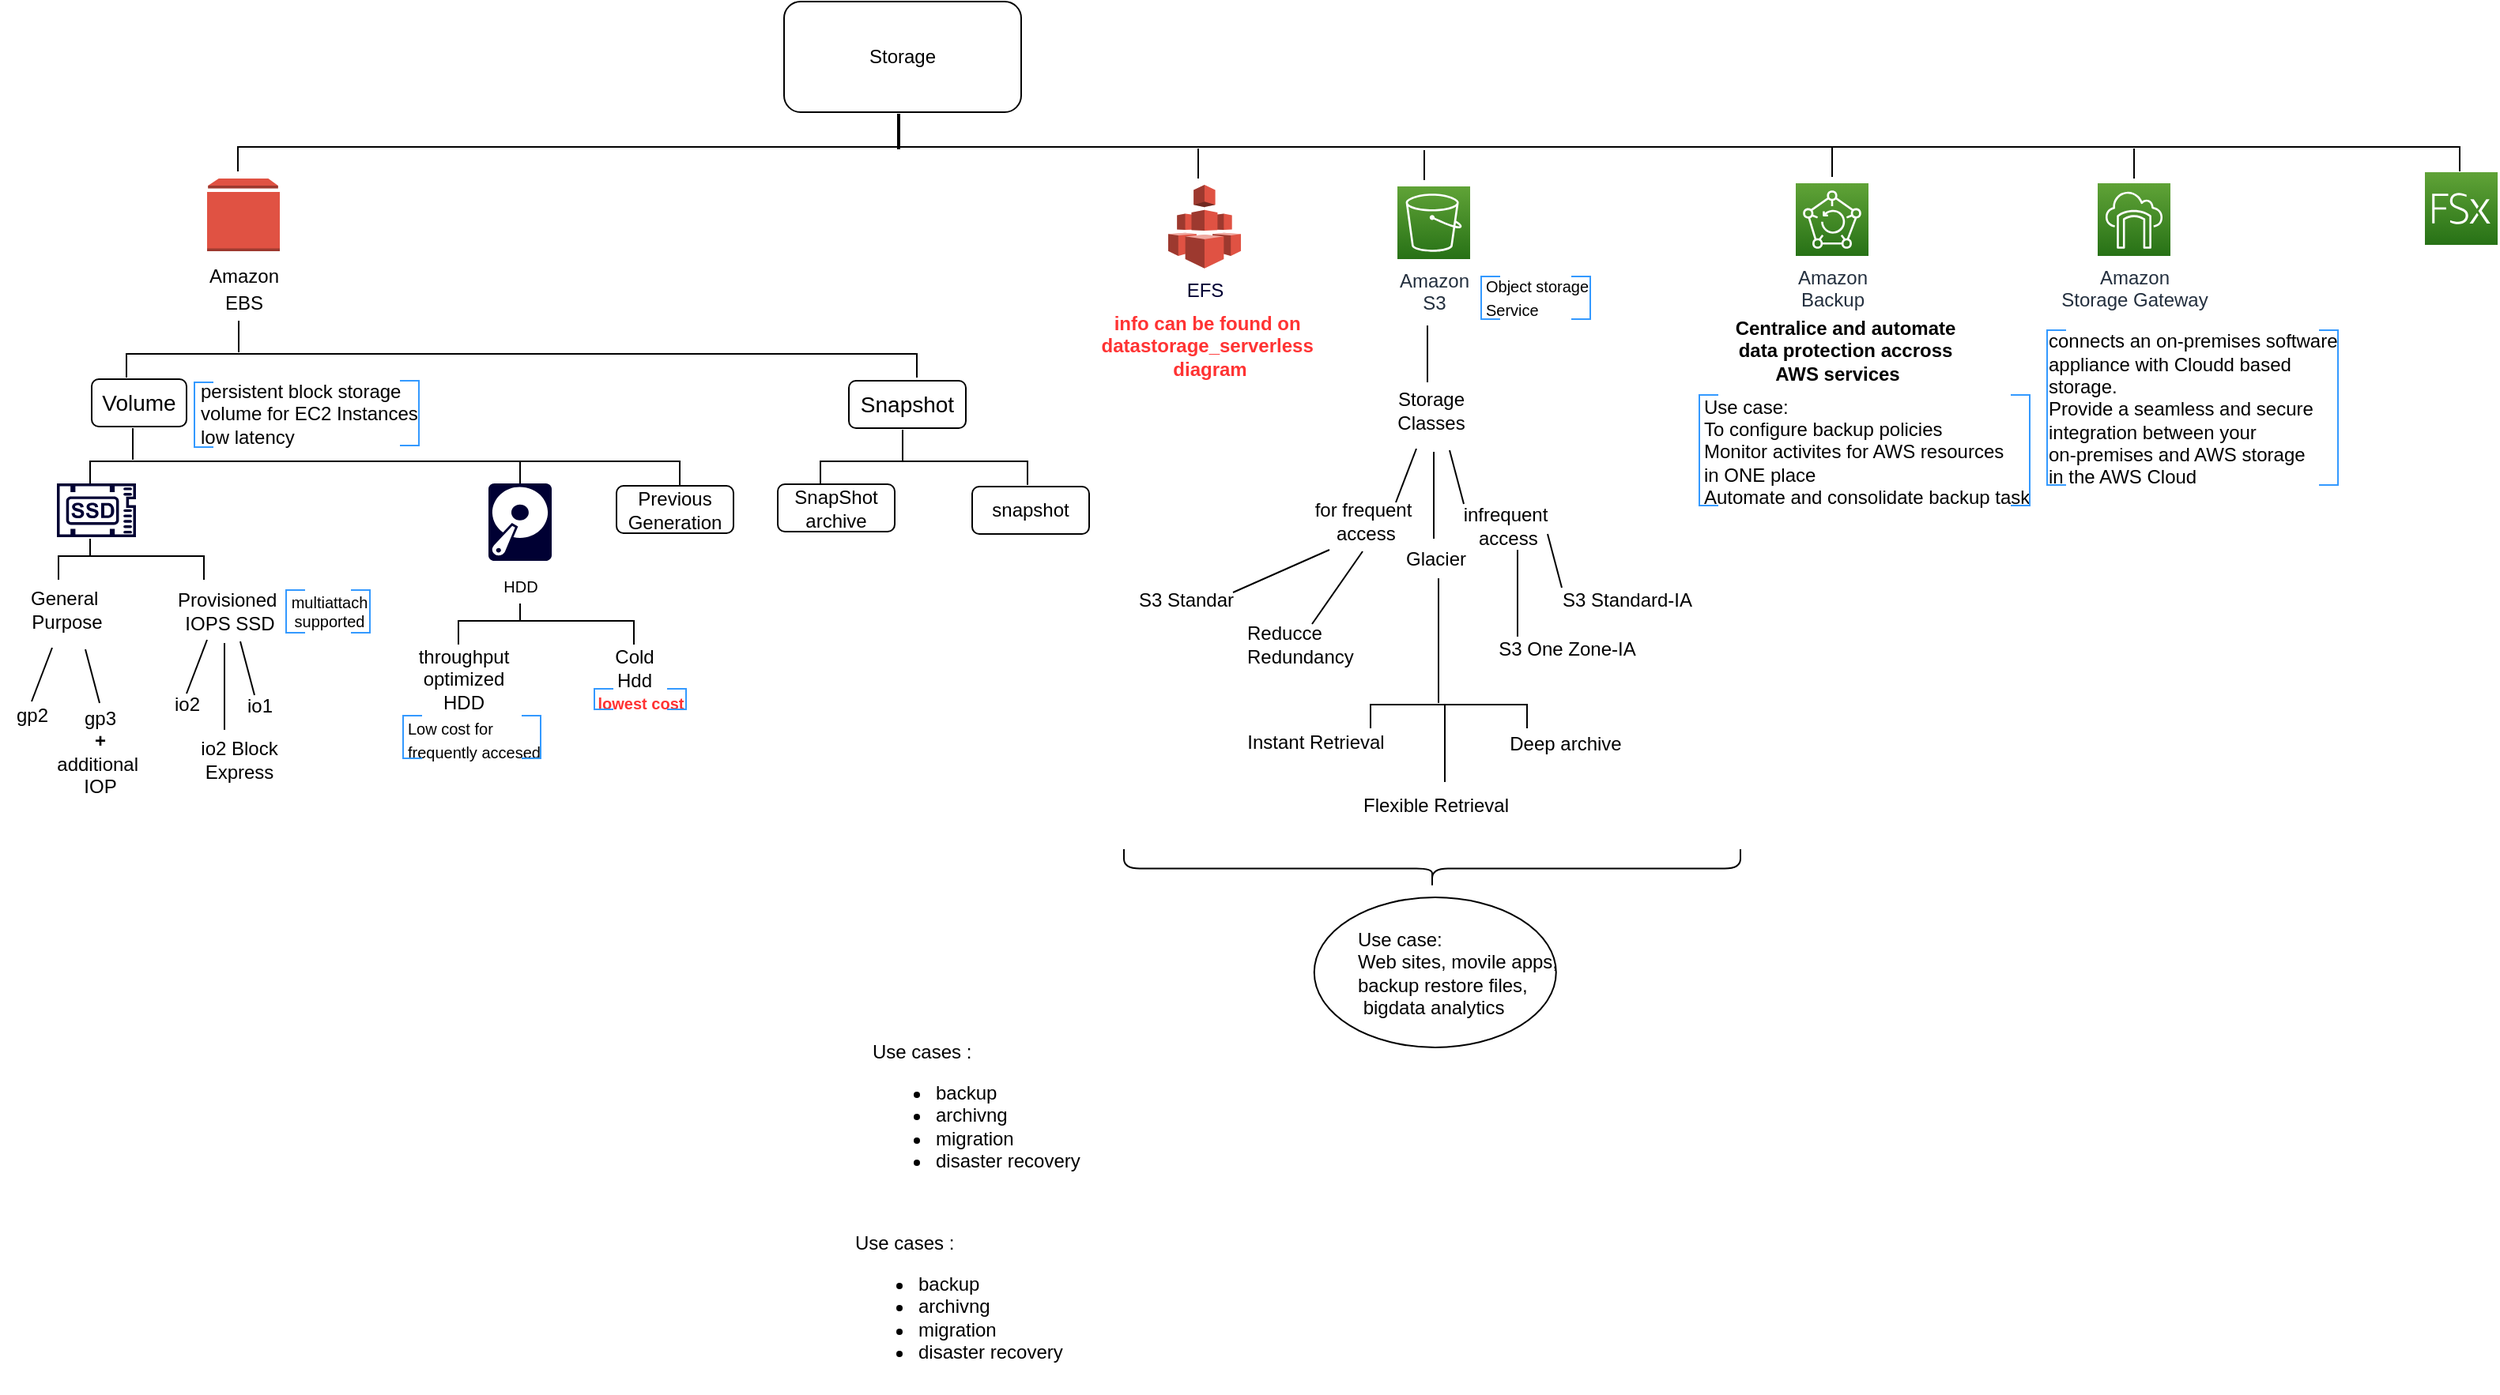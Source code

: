 <mxfile version="20.0.4" type="github">
  <diagram id="dNpaaLyYjejakmgUh9bT" name="Page-1">
    <mxGraphModel dx="1328" dy="735" grid="1" gridSize="10" guides="1" tooltips="1" connect="1" arrows="1" fold="1" page="1" pageScale="1" pageWidth="1654" pageHeight="1169" math="0" shadow="0">
      <root>
        <mxCell id="0" />
        <mxCell id="1" parent="0" />
        <mxCell id="cT7mzf2L48LDg-ybeG4r-105" value="connects an on-premises software&lt;br&gt;appliance with Cloudd based &lt;br&gt;storage. &lt;br&gt;Provide a seamless and secure &lt;br&gt;integration between your &lt;br&gt;on-premises and AWS storage &lt;br&gt;in the AWS Cloud&amp;nbsp;" style="text;html=1;align=left;verticalAlign=middle;resizable=0;points=[];autosize=1;strokeColor=none;fillColor=none;fontSize=12;fontColor=#000000;" vertex="1" parent="1">
          <mxGeometry x="1294" y="242" width="210" height="110" as="geometry" />
        </mxCell>
        <mxCell id="cT7mzf2L48LDg-ybeG4r-103" value="" style="ellipse;whiteSpace=wrap;html=1;fontSize=10;fontColor=#FF3333;fillColor=none;" vertex="1" parent="1">
          <mxGeometry x="831.38" y="606" width="153" height="95" as="geometry" />
        </mxCell>
        <mxCell id="cT7mzf2L48LDg-ybeG4r-44" value="multiattach&lt;br&gt;supported" style="text;html=1;align=center;verticalAlign=middle;resizable=0;points=[];autosize=1;strokeColor=none;fillColor=none;fontSize=10;" vertex="1" parent="1">
          <mxGeometry x="173" y="405" width="70" height="40" as="geometry" />
        </mxCell>
        <mxCell id="8cmZsePVAe2AZ6mUPZ-U-2" value="Storage" style="rounded=1;whiteSpace=wrap;html=1;fillColor=none;" parent="1" vertex="1">
          <mxGeometry x="496" y="39" width="150" height="70" as="geometry" />
        </mxCell>
        <mxCell id="8cmZsePVAe2AZ6mUPZ-U-6" value="&lt;font style=&quot;font-size: 12px;&quot;&gt;Amazon &lt;br&gt;EBS&lt;/font&gt;" style="outlineConnect=0;dashed=0;verticalLabelPosition=bottom;verticalAlign=top;align=center;html=1;shape=mxgraph.aws3.volume;fillColor=#E05243;gradientColor=none;fontSize=14;aspect=fixed;" parent="1" vertex="1">
          <mxGeometry x="131" y="151" width="46" height="46" as="geometry" />
        </mxCell>
        <mxCell id="8cmZsePVAe2AZ6mUPZ-U-7" value="EFS" style="outlineConnect=0;dashed=0;verticalLabelPosition=bottom;verticalAlign=top;align=center;html=1;shape=mxgraph.aws3.efs;fillColor=#E05243;gradientColor=none;fontSize=12;fontColor=#000033;strokeColor=#3399FF;strokeWidth=1;aspect=fixed;" parent="1" vertex="1">
          <mxGeometry x="739" y="155" width="46" height="52.9" as="geometry" />
        </mxCell>
        <mxCell id="8cmZsePVAe2AZ6mUPZ-U-8" value="Amazon&lt;br&gt;S3" style="sketch=0;points=[[0,0,0],[0.25,0,0],[0.5,0,0],[0.75,0,0],[1,0,0],[0,1,0],[0.25,1,0],[0.5,1,0],[0.75,1,0],[1,1,0],[0,0.25,0],[0,0.5,0],[0,0.75,0],[1,0.25,0],[1,0.5,0],[1,0.75,0]];outlineConnect=0;fontColor=#232F3E;gradientColor=#60A337;gradientDirection=north;fillColor=#277116;strokeColor=#ffffff;dashed=0;verticalLabelPosition=bottom;verticalAlign=top;align=center;html=1;fontSize=12;fontStyle=0;shape=mxgraph.aws4.resourceIcon;resIcon=mxgraph.aws4.s3;aspect=fixed;" parent="1" vertex="1">
          <mxGeometry x="884" y="156" width="46" height="46" as="geometry" />
        </mxCell>
        <mxCell id="8cmZsePVAe2AZ6mUPZ-U-9" value="Amazon&lt;br&gt;Backup" style="sketch=0;points=[[0,0,0],[0.25,0,0],[0.5,0,0],[0.75,0,0],[1,0,0],[0,1,0],[0.25,1,0],[0.5,1,0],[0.75,1,0],[1,1,0],[0,0.25,0],[0,0.5,0],[0,0.75,0],[1,0.25,0],[1,0.5,0],[1,0.75,0]];outlineConnect=0;fontColor=#232F3E;gradientColor=#60A337;gradientDirection=north;fillColor=#277116;strokeColor=#ffffff;dashed=0;verticalLabelPosition=bottom;verticalAlign=top;align=center;html=1;fontSize=12;fontStyle=0;aspect=fixed;shape=mxgraph.aws4.resourceIcon;resIcon=mxgraph.aws4.backup;" parent="1" vertex="1">
          <mxGeometry x="1136" y="154" width="46" height="46" as="geometry" />
        </mxCell>
        <mxCell id="8cmZsePVAe2AZ6mUPZ-U-11" value="Amazon&lt;br&gt;Storage Gateway" style="sketch=0;points=[[0,0,0],[0.25,0,0],[0.5,0,0],[0.75,0,0],[1,0,0],[0,1,0],[0.25,1,0],[0.5,1,0],[0.75,1,0],[1,1,0],[0,0.25,0],[0,0.5,0],[0,0.75,0],[1,0.25,0],[1,0.5,0],[1,0.75,0]];outlineConnect=0;fontColor=#232F3E;gradientColor=#60A337;gradientDirection=north;fillColor=#277116;strokeColor=#ffffff;dashed=0;verticalLabelPosition=bottom;verticalAlign=top;align=center;html=1;fontSize=12;fontStyle=0;shape=mxgraph.aws4.resourceIcon;resIcon=mxgraph.aws4.storage_gateway;aspect=fixed;" parent="1" vertex="1">
          <mxGeometry x="1327" y="154" width="46" height="46" as="geometry" />
        </mxCell>
        <mxCell id="8cmZsePVAe2AZ6mUPZ-U-12" value="" style="shape=partialRectangle;whiteSpace=wrap;html=1;bottom=1;right=1;left=1;top=0;fillColor=none;routingCenterX=-0.5;rotation=-180;direction=east;" parent="1" vertex="1">
          <mxGeometry x="150.5" y="131" width="1405.5" height="15" as="geometry" />
        </mxCell>
        <mxCell id="8cmZsePVAe2AZ6mUPZ-U-13" value="" style="line;strokeWidth=2;direction=south;html=1;" parent="1" vertex="1">
          <mxGeometry x="558.5" y="110" width="20" height="22.5" as="geometry" />
        </mxCell>
        <mxCell id="8cmZsePVAe2AZ6mUPZ-U-16" value="" style="endArrow=none;html=1;rounded=0;fontSize=12;" parent="1" edge="1">
          <mxGeometry width="50" height="50" relative="1" as="geometry">
            <mxPoint x="758" y="151" as="sourcePoint" />
            <mxPoint x="758" y="132" as="targetPoint" />
          </mxGeometry>
        </mxCell>
        <mxCell id="8cmZsePVAe2AZ6mUPZ-U-17" value="" style="endArrow=none;html=1;rounded=0;fontSize=12;" parent="1" edge="1">
          <mxGeometry width="50" height="50" relative="1" as="geometry">
            <mxPoint x="901" y="152" as="sourcePoint" />
            <mxPoint x="901" y="133" as="targetPoint" />
          </mxGeometry>
        </mxCell>
        <mxCell id="8cmZsePVAe2AZ6mUPZ-U-18" value="" style="endArrow=none;html=1;rounded=0;fontSize=12;" parent="1" edge="1">
          <mxGeometry width="50" height="50" relative="1" as="geometry">
            <mxPoint x="1159" y="150" as="sourcePoint" />
            <mxPoint x="1159" y="131" as="targetPoint" />
          </mxGeometry>
        </mxCell>
        <mxCell id="8cmZsePVAe2AZ6mUPZ-U-19" value="" style="endArrow=none;html=1;rounded=0;fontSize=12;" parent="1" edge="1">
          <mxGeometry width="50" height="50" relative="1" as="geometry">
            <mxPoint x="1350" y="151" as="sourcePoint" />
            <mxPoint x="1350" y="132" as="targetPoint" />
          </mxGeometry>
        </mxCell>
        <mxCell id="8cmZsePVAe2AZ6mUPZ-U-20" value="" style="sketch=0;points=[[0,0,0],[0.25,0,0],[0.5,0,0],[0.75,0,0],[1,0,0],[0,1,0],[0.25,1,0],[0.5,1,0],[0.75,1,0],[1,1,0],[0,0.25,0],[0,0.5,0],[0,0.75,0],[1,0.25,0],[1,0.5,0],[1,0.75,0]];outlineConnect=0;fontColor=#232F3E;gradientColor=#60A337;gradientDirection=north;fillColor=#277116;strokeColor=#ffffff;dashed=0;verticalLabelPosition=bottom;verticalAlign=top;align=center;html=1;fontSize=12;fontStyle=0;aspect=fixed;shape=mxgraph.aws4.resourceIcon;resIcon=mxgraph.aws4.fsx;" parent="1" vertex="1">
          <mxGeometry x="1534" y="147" width="46" height="46" as="geometry" />
        </mxCell>
        <mxCell id="cT7mzf2L48LDg-ybeG4r-1" value="&lt;font style=&quot;font-size: 14px;&quot;&gt;Volume&lt;/font&gt;" style="rounded=1;whiteSpace=wrap;html=1;fillColor=none;" vertex="1" parent="1">
          <mxGeometry x="58" y="278" width="60" height="30" as="geometry" />
        </mxCell>
        <mxCell id="cT7mzf2L48LDg-ybeG4r-2" value="&lt;font style=&quot;font-size: 14px;&quot;&gt;Snapshot&lt;/font&gt;" style="rounded=1;whiteSpace=wrap;html=1;fillColor=none;" vertex="1" parent="1">
          <mxGeometry x="537" y="279" width="74" height="30" as="geometry" />
        </mxCell>
        <mxCell id="cT7mzf2L48LDg-ybeG4r-3" value="" style="strokeWidth=1;html=1;shape=mxgraph.flowchart.annotation_1;align=left;pointerEvents=1;direction=south;" vertex="1" parent="1">
          <mxGeometry x="80" y="262" width="500" height="15" as="geometry" />
        </mxCell>
        <mxCell id="cT7mzf2L48LDg-ybeG4r-5" value="" style="endArrow=none;html=1;rounded=0;" edge="1" parent="1">
          <mxGeometry width="50" height="50" relative="1" as="geometry">
            <mxPoint x="151" y="261" as="sourcePoint" />
            <mxPoint x="151" y="241" as="targetPoint" />
          </mxGeometry>
        </mxCell>
        <mxCell id="cT7mzf2L48LDg-ybeG4r-7" value="" style="strokeWidth=1;html=1;shape=mxgraph.flowchart.annotation_1;align=left;pointerEvents=1;direction=south;" vertex="1" parent="1">
          <mxGeometry x="57" y="330" width="373" height="15" as="geometry" />
        </mxCell>
        <mxCell id="cT7mzf2L48LDg-ybeG4r-8" value="" style="endArrow=none;html=1;rounded=0;" edge="1" parent="1">
          <mxGeometry width="50" height="50" relative="1" as="geometry">
            <mxPoint x="84" y="329" as="sourcePoint" />
            <mxPoint x="84" y="309" as="targetPoint" />
          </mxGeometry>
        </mxCell>
        <mxCell id="cT7mzf2L48LDg-ybeG4r-9" value="" style="sketch=0;pointerEvents=1;shadow=0;dashed=0;html=1;strokeColor=none;fillColor=#000033;labelPosition=center;verticalLabelPosition=bottom;verticalAlign=top;align=center;outlineConnect=0;shape=mxgraph.vvd.ssd;fontSize=14;" vertex="1" parent="1">
          <mxGeometry x="36" y="344" width="50" height="34" as="geometry" />
        </mxCell>
        <mxCell id="cT7mzf2L48LDg-ybeG4r-11" value="&lt;font style=&quot;font-size: 10px;&quot;&gt;HDD&lt;/font&gt;" style="sketch=0;pointerEvents=1;shadow=0;dashed=0;html=1;strokeColor=none;fillColor=#000033;labelPosition=center;verticalLabelPosition=bottom;verticalAlign=top;outlineConnect=0;align=center;shape=mxgraph.office.devices.hard_disk;fontSize=14;" vertex="1" parent="1">
          <mxGeometry x="309" y="344" width="40" height="49" as="geometry" />
        </mxCell>
        <mxCell id="cT7mzf2L48LDg-ybeG4r-12" value="" style="endArrow=none;html=1;rounded=0;" edge="1" parent="1">
          <mxGeometry width="50" height="50" relative="1" as="geometry">
            <mxPoint x="329" y="344" as="sourcePoint" />
            <mxPoint x="329" y="330" as="targetPoint" />
          </mxGeometry>
        </mxCell>
        <mxCell id="cT7mzf2L48LDg-ybeG4r-13" value="&lt;font style=&quot;font-size: 12px;&quot;&gt;Previous Generation&lt;/font&gt;" style="rounded=1;whiteSpace=wrap;html=1;fillColor=none;fontSize=12;" vertex="1" parent="1">
          <mxGeometry x="390" y="345.5" width="74" height="30" as="geometry" />
        </mxCell>
        <mxCell id="cT7mzf2L48LDg-ybeG4r-14" value="" style="strokeWidth=1;html=1;shape=mxgraph.flowchart.annotation_1;align=left;pointerEvents=1;direction=south;" vertex="1" parent="1">
          <mxGeometry x="519" y="330" width="131" height="15" as="geometry" />
        </mxCell>
        <mxCell id="cT7mzf2L48LDg-ybeG4r-16" value="" style="endArrow=none;html=1;rounded=0;" edge="1" parent="1">
          <mxGeometry width="50" height="50" relative="1" as="geometry">
            <mxPoint x="571" y="330" as="sourcePoint" />
            <mxPoint x="571" y="310" as="targetPoint" />
          </mxGeometry>
        </mxCell>
        <mxCell id="cT7mzf2L48LDg-ybeG4r-17" value="&lt;font style=&quot;font-size: 12px;&quot;&gt;SnapShot archive&lt;/font&gt;" style="rounded=1;whiteSpace=wrap;html=1;fillColor=none;fontSize=12;" vertex="1" parent="1">
          <mxGeometry x="492" y="344.5" width="74" height="30" as="geometry" />
        </mxCell>
        <mxCell id="cT7mzf2L48LDg-ybeG4r-18" value="&lt;font style=&quot;font-size: 12px;&quot;&gt;snapshot&lt;/font&gt;" style="rounded=1;whiteSpace=wrap;html=1;fillColor=none;fontSize=12;" vertex="1" parent="1">
          <mxGeometry x="615" y="346" width="74" height="30" as="geometry" />
        </mxCell>
        <mxCell id="cT7mzf2L48LDg-ybeG4r-19" value="persistent block storage&amp;nbsp;&lt;br&gt;volume for EC2 Instances&lt;br&gt;low latency" style="text;html=1;align=left;verticalAlign=middle;resizable=0;points=[];autosize=1;strokeColor=none;fillColor=none;fontSize=12;" vertex="1" parent="1">
          <mxGeometry x="125" y="270" width="160" height="60" as="geometry" />
        </mxCell>
        <mxCell id="cT7mzf2L48LDg-ybeG4r-20" value="" style="strokeWidth=1;html=1;shape=mxgraph.flowchart.annotation_1;align=left;pointerEvents=1;fontColor=#000033;fillColor=none;strokeColor=#3399FF;" vertex="1" parent="1">
          <mxGeometry x="123" y="280" width="12" height="41" as="geometry" />
        </mxCell>
        <mxCell id="cT7mzf2L48LDg-ybeG4r-21" value="" style="strokeWidth=1;html=1;shape=mxgraph.flowchart.annotation_1;align=left;pointerEvents=1;fontColor=#000033;fillColor=none;direction=west;strokeColor=#3399FF;" vertex="1" parent="1">
          <mxGeometry x="253" y="279" width="12" height="41" as="geometry" />
        </mxCell>
        <mxCell id="cT7mzf2L48LDg-ybeG4r-22" value="" style="endArrow=none;html=1;rounded=0;" edge="1" parent="1">
          <mxGeometry width="50" height="50" relative="1" as="geometry">
            <mxPoint x="57" y="390" as="sourcePoint" />
            <mxPoint x="57" y="379" as="targetPoint" />
          </mxGeometry>
        </mxCell>
        <mxCell id="cT7mzf2L48LDg-ybeG4r-25" value="" style="strokeWidth=1;html=1;shape=mxgraph.flowchart.annotation_1;align=left;pointerEvents=1;direction=south;" vertex="1" parent="1">
          <mxGeometry x="37" y="390" width="92" height="15" as="geometry" />
        </mxCell>
        <mxCell id="cT7mzf2L48LDg-ybeG4r-26" value="General&amp;nbsp;&lt;br&gt;Purpose" style="text;html=1;align=center;verticalAlign=middle;resizable=0;points=[];autosize=1;strokeColor=none;fillColor=none;fontSize=12;" vertex="1" parent="1">
          <mxGeometry x="7" y="404" width="70" height="40" as="geometry" />
        </mxCell>
        <mxCell id="cT7mzf2L48LDg-ybeG4r-27" value="Provisioned&amp;nbsp;&lt;br&gt;IOPS SSD" style="text;html=1;align=center;verticalAlign=middle;resizable=0;points=[];autosize=1;strokeColor=none;fillColor=none;fontSize=12;" vertex="1" parent="1">
          <mxGeometry x="100" y="405" width="90" height="40" as="geometry" />
        </mxCell>
        <mxCell id="cT7mzf2L48LDg-ybeG4r-28" value="" style="endArrow=none;html=1;rounded=0;" edge="1" parent="1">
          <mxGeometry width="50" height="50" relative="1" as="geometry">
            <mxPoint x="20" y="482" as="sourcePoint" />
            <mxPoint x="33" y="448" as="targetPoint" />
          </mxGeometry>
        </mxCell>
        <mxCell id="cT7mzf2L48LDg-ybeG4r-29" value="gp2" style="text;html=1;align=center;verticalAlign=middle;resizable=0;points=[];autosize=1;strokeColor=none;fillColor=none;fontSize=12;" vertex="1" parent="1">
          <mxGeometry y="476" width="40" height="30" as="geometry" />
        </mxCell>
        <mxCell id="cT7mzf2L48LDg-ybeG4r-31" value="gp3&lt;br&gt;&lt;b&gt;+&lt;/b&gt;&lt;br&gt;additional&amp;nbsp;&lt;br&gt;IOP" style="text;html=1;align=center;verticalAlign=middle;resizable=0;points=[];autosize=1;strokeColor=none;fillColor=none;fontSize=12;" vertex="1" parent="1">
          <mxGeometry x="23" y="479" width="80" height="70" as="geometry" />
        </mxCell>
        <mxCell id="cT7mzf2L48LDg-ybeG4r-34" value="" style="endArrow=none;html=1;rounded=0;" edge="1" parent="1">
          <mxGeometry width="50" height="50" relative="1" as="geometry">
            <mxPoint x="63" y="483" as="sourcePoint" />
            <mxPoint x="54" y="449" as="targetPoint" />
          </mxGeometry>
        </mxCell>
        <mxCell id="cT7mzf2L48LDg-ybeG4r-35" value="" style="endArrow=none;html=1;rounded=0;" edge="1" parent="1">
          <mxGeometry width="50" height="50" relative="1" as="geometry">
            <mxPoint x="118" y="477" as="sourcePoint" />
            <mxPoint x="131" y="443" as="targetPoint" />
          </mxGeometry>
        </mxCell>
        <mxCell id="cT7mzf2L48LDg-ybeG4r-36" value="" style="endArrow=none;html=1;rounded=0;" edge="1" parent="1">
          <mxGeometry width="50" height="50" relative="1" as="geometry">
            <mxPoint x="161" y="478" as="sourcePoint" />
            <mxPoint x="152" y="444" as="targetPoint" />
          </mxGeometry>
        </mxCell>
        <mxCell id="cT7mzf2L48LDg-ybeG4r-37" value="" style="endArrow=none;html=1;rounded=0;" edge="1" parent="1">
          <mxGeometry width="50" height="50" relative="1" as="geometry">
            <mxPoint x="142" y="500" as="sourcePoint" />
            <mxPoint x="142" y="445" as="targetPoint" />
          </mxGeometry>
        </mxCell>
        <mxCell id="cT7mzf2L48LDg-ybeG4r-38" value="io1" style="text;html=1;align=center;verticalAlign=middle;resizable=0;points=[];autosize=1;strokeColor=none;fillColor=none;fontSize=12;" vertex="1" parent="1">
          <mxGeometry x="144" y="470" width="40" height="30" as="geometry" />
        </mxCell>
        <mxCell id="cT7mzf2L48LDg-ybeG4r-39" value="io2" style="text;html=1;align=center;verticalAlign=middle;resizable=0;points=[];autosize=1;strokeColor=none;fillColor=none;fontSize=12;" vertex="1" parent="1">
          <mxGeometry x="98" y="469" width="40" height="30" as="geometry" />
        </mxCell>
        <mxCell id="cT7mzf2L48LDg-ybeG4r-40" value="io2 Block &lt;br&gt;Express" style="text;html=1;align=center;verticalAlign=middle;resizable=0;points=[];autosize=1;strokeColor=none;fillColor=none;fontSize=12;" vertex="1" parent="1">
          <mxGeometry x="116" y="499" width="70" height="40" as="geometry" />
        </mxCell>
        <mxCell id="cT7mzf2L48LDg-ybeG4r-42" value="" style="strokeWidth=1;html=1;shape=mxgraph.flowchart.annotation_1;align=left;pointerEvents=1;fontColor=#000033;fillColor=none;strokeColor=#3399FF;" vertex="1" parent="1">
          <mxGeometry x="181" y="411.5" width="12" height="27" as="geometry" />
        </mxCell>
        <mxCell id="cT7mzf2L48LDg-ybeG4r-43" value="" style="strokeWidth=1;html=1;shape=mxgraph.flowchart.annotation_1;align=left;pointerEvents=1;fontColor=#000033;fillColor=none;direction=west;strokeColor=#3399FF;" vertex="1" parent="1">
          <mxGeometry x="222" y="411.5" width="12" height="27" as="geometry" />
        </mxCell>
        <mxCell id="cT7mzf2L48LDg-ybeG4r-47" value="" style="endArrow=none;html=1;rounded=0;" edge="1" parent="1">
          <mxGeometry width="50" height="50" relative="1" as="geometry">
            <mxPoint x="329" y="431" as="sourcePoint" />
            <mxPoint x="329" y="420" as="targetPoint" />
          </mxGeometry>
        </mxCell>
        <mxCell id="cT7mzf2L48LDg-ybeG4r-48" value="" style="strokeWidth=1;html=1;shape=mxgraph.flowchart.annotation_1;align=left;pointerEvents=1;direction=south;" vertex="1" parent="1">
          <mxGeometry x="290" y="431" width="111" height="15" as="geometry" />
        </mxCell>
        <mxCell id="cT7mzf2L48LDg-ybeG4r-49" value="&lt;span style=&quot;font-size: 12px;&quot;&gt;throughput&lt;br&gt;optimized&lt;br&gt;HDD&lt;br&gt;&lt;/span&gt;" style="text;html=1;align=center;verticalAlign=middle;resizable=0;points=[];autosize=1;strokeColor=none;fillColor=none;fontSize=10;" vertex="1" parent="1">
          <mxGeometry x="253" y="438" width="80" height="60" as="geometry" />
        </mxCell>
        <mxCell id="cT7mzf2L48LDg-ybeG4r-50" value="Cold&lt;br&gt;Hdd" style="text;html=1;align=center;verticalAlign=middle;resizable=0;points=[];autosize=1;strokeColor=none;fillColor=none;fontSize=12;" vertex="1" parent="1">
          <mxGeometry x="376" y="441" width="50" height="40" as="geometry" />
        </mxCell>
        <mxCell id="cT7mzf2L48LDg-ybeG4r-51" value="&lt;font style=&quot;font-size: 10px;&quot;&gt;Low cost for&amp;nbsp;&lt;br&gt;frequently accesed&lt;/font&gt;" style="text;html=1;align=left;verticalAlign=middle;resizable=0;points=[];autosize=1;strokeColor=none;fillColor=none;fontSize=12;" vertex="1" parent="1">
          <mxGeometry x="256" y="486" width="110" height="40" as="geometry" />
        </mxCell>
        <mxCell id="cT7mzf2L48LDg-ybeG4r-53" value="" style="strokeWidth=1;html=1;shape=mxgraph.flowchart.annotation_1;align=left;pointerEvents=1;fontColor=#000033;fillColor=none;strokeColor=#3399FF;" vertex="1" parent="1">
          <mxGeometry x="255" y="491" width="12" height="27" as="geometry" />
        </mxCell>
        <mxCell id="cT7mzf2L48LDg-ybeG4r-54" value="" style="strokeWidth=1;html=1;shape=mxgraph.flowchart.annotation_1;align=left;pointerEvents=1;fontColor=#000033;fillColor=none;direction=west;strokeColor=#3399FF;" vertex="1" parent="1">
          <mxGeometry x="330" y="491" width="12" height="27" as="geometry" />
        </mxCell>
        <mxCell id="cT7mzf2L48LDg-ybeG4r-55" value="&lt;b&gt;&lt;font color=&quot;#ff3333&quot;&gt;lowest cost&lt;/font&gt;&lt;/b&gt;" style="text;html=1;align=center;verticalAlign=middle;resizable=0;points=[];autosize=1;strokeColor=none;fillColor=none;fontSize=10;" vertex="1" parent="1">
          <mxGeometry x="365" y="468" width="80" height="30" as="geometry" />
        </mxCell>
        <mxCell id="cT7mzf2L48LDg-ybeG4r-56" value="" style="strokeWidth=1;html=1;shape=mxgraph.flowchart.annotation_1;align=left;pointerEvents=1;fontColor=#000033;fillColor=none;strokeColor=#3399FF;" vertex="1" parent="1">
          <mxGeometry x="376" y="474" width="12" height="13" as="geometry" />
        </mxCell>
        <mxCell id="cT7mzf2L48LDg-ybeG4r-57" value="" style="strokeWidth=1;html=1;shape=mxgraph.flowchart.annotation_1;align=left;pointerEvents=1;fontColor=#000033;fillColor=none;direction=west;strokeColor=#3399FF;" vertex="1" parent="1">
          <mxGeometry x="422" y="474" width="12" height="13" as="geometry" />
        </mxCell>
        <mxCell id="cT7mzf2L48LDg-ybeG4r-58" value="&lt;font color=&quot;#000000&quot; style=&quot;font-size: 10px;&quot;&gt;Object storage&amp;nbsp; &lt;br&gt;Service&amp;nbsp;&lt;/font&gt;" style="text;html=1;align=left;verticalAlign=middle;resizable=0;points=[];autosize=1;strokeColor=none;fillColor=none;fontSize=12;fontColor=#FF3333;" vertex="1" parent="1">
          <mxGeometry x="938" y="205.9" width="90" height="40" as="geometry" />
        </mxCell>
        <mxCell id="cT7mzf2L48LDg-ybeG4r-59" value="Use case:&amp;nbsp; &lt;br&gt;Web sites, movile apps, &lt;br&gt;backup restore files,&lt;br&gt;&amp;nbsp;bigdata analytics&amp;nbsp;" style="text;html=1;align=left;verticalAlign=middle;resizable=0;points=[];autosize=1;strokeColor=none;fillColor=none;fontSize=12;fontColor=#000000;" vertex="1" parent="1">
          <mxGeometry x="856.63" y="618.5" width="150" height="70" as="geometry" />
        </mxCell>
        <mxCell id="cT7mzf2L48LDg-ybeG4r-61" value="Centralice and automate &lt;br&gt;data protection accross &lt;br&gt;AWS services&amp;nbsp; &amp;nbsp;" style="text;html=1;align=center;verticalAlign=middle;resizable=0;points=[];autosize=1;strokeColor=none;fillColor=none;fontSize=12;fontColor=#000000;fontStyle=1" vertex="1" parent="1">
          <mxGeometry x="1087" y="230" width="160" height="60" as="geometry" />
        </mxCell>
        <mxCell id="cT7mzf2L48LDg-ybeG4r-62" value="Use case:&lt;br&gt;To configure backup policies &lt;br&gt;Monitor activites for AWS resources &lt;br&gt;in ONE place&lt;br&gt;Automate and consolidate backup task" style="text;html=1;align=left;verticalAlign=middle;resizable=0;points=[];autosize=1;strokeColor=none;fillColor=none;fontSize=12;fontColor=#000000;" vertex="1" parent="1">
          <mxGeometry x="1076" y="278.5" width="230" height="90" as="geometry" />
        </mxCell>
        <mxCell id="cT7mzf2L48LDg-ybeG4r-63" value="" style="strokeWidth=1;html=1;shape=mxgraph.flowchart.annotation_1;align=left;pointerEvents=1;fontColor=#000033;fillColor=none;strokeColor=#3399FF;" vertex="1" parent="1">
          <mxGeometry x="1075" y="288" width="12" height="70" as="geometry" />
        </mxCell>
        <mxCell id="cT7mzf2L48LDg-ybeG4r-64" value="" style="strokeWidth=1;html=1;shape=mxgraph.flowchart.annotation_1;align=left;pointerEvents=1;fontColor=#000033;fillColor=none;direction=west;strokeColor=#3399FF;" vertex="1" parent="1">
          <mxGeometry x="1272" y="288" width="12" height="70" as="geometry" />
        </mxCell>
        <mxCell id="cT7mzf2L48LDg-ybeG4r-67" value="" style="strokeWidth=1;html=1;shape=mxgraph.flowchart.annotation_1;align=left;pointerEvents=1;fontColor=#000033;fillColor=none;strokeColor=#3399FF;" vertex="1" parent="1">
          <mxGeometry x="1295" y="247" width="12" height="98" as="geometry" />
        </mxCell>
        <mxCell id="cT7mzf2L48LDg-ybeG4r-68" value="" style="strokeWidth=1;html=1;shape=mxgraph.flowchart.annotation_1;align=left;pointerEvents=1;fontColor=#000033;fillColor=none;direction=west;strokeColor=#3399FF;" vertex="1" parent="1">
          <mxGeometry x="1467" y="247" width="12" height="98" as="geometry" />
        </mxCell>
        <mxCell id="cT7mzf2L48LDg-ybeG4r-69" value="Use cases :&lt;br&gt;&lt;div style=&quot;&quot;&gt;&lt;ul&gt;&lt;li&gt;&lt;span style=&quot;background-color: initial;&quot;&gt;backup&lt;/span&gt;&lt;/li&gt;&lt;li&gt;&lt;span style=&quot;background-color: initial;&quot;&gt;archivng&lt;/span&gt;&lt;/li&gt;&lt;li&gt;&lt;span style=&quot;background-color: initial;&quot;&gt;migration&lt;/span&gt;&lt;/li&gt;&lt;li&gt;&lt;span style=&quot;background-color: initial;&quot;&gt;disaster recovery&lt;/span&gt;&lt;/li&gt;&lt;/ul&gt;&lt;/div&gt;" style="text;html=1;align=left;verticalAlign=middle;resizable=0;points=[];autosize=1;strokeColor=none;fillColor=none;fontSize=12;fontColor=#000000;" vertex="1" parent="1">
          <mxGeometry x="550" y="688.5" width="150" height="110" as="geometry" />
        </mxCell>
        <mxCell id="cT7mzf2L48LDg-ybeG4r-75" value="&lt;b&gt;&lt;font color=&quot;#ff3333&quot;&gt;info can be found on&amp;nbsp;&lt;br&gt;datastorage_serverless&amp;nbsp;&lt;br&gt;diagram&lt;/font&gt;&lt;/b&gt;" style="text;html=1;align=center;verticalAlign=middle;resizable=0;points=[];autosize=1;strokeColor=none;fillColor=none;fontSize=12;fontColor=#000000;" vertex="1" parent="1">
          <mxGeometry x="685" y="227" width="160" height="60" as="geometry" />
        </mxCell>
        <mxCell id="cT7mzf2L48LDg-ybeG4r-76" value="" style="endArrow=none;html=1;rounded=0;fontSize=12;" edge="1" parent="1">
          <mxGeometry width="50" height="50" relative="1" as="geometry">
            <mxPoint x="903" y="280" as="sourcePoint" />
            <mxPoint x="903" y="244" as="targetPoint" />
          </mxGeometry>
        </mxCell>
        <mxCell id="cT7mzf2L48LDg-ybeG4r-79" value="Storage&lt;br&gt;Classes" style="text;html=1;align=center;verticalAlign=middle;resizable=0;points=[];autosize=1;strokeColor=none;fillColor=none;fontSize=12;fontColor=#000000;" vertex="1" parent="1">
          <mxGeometry x="870" y="277.5" width="70" height="40" as="geometry" />
        </mxCell>
        <mxCell id="cT7mzf2L48LDg-ybeG4r-80" value="" style="endArrow=none;html=1;rounded=0;" edge="1" parent="1">
          <mxGeometry width="50" height="50" relative="1" as="geometry">
            <mxPoint x="883" y="356" as="sourcePoint" />
            <mxPoint x="896" y="322" as="targetPoint" />
          </mxGeometry>
        </mxCell>
        <mxCell id="cT7mzf2L48LDg-ybeG4r-81" value="" style="endArrow=none;html=1;rounded=0;" edge="1" parent="1">
          <mxGeometry width="50" height="50" relative="1" as="geometry">
            <mxPoint x="926" y="357" as="sourcePoint" />
            <mxPoint x="917" y="323" as="targetPoint" />
          </mxGeometry>
        </mxCell>
        <mxCell id="cT7mzf2L48LDg-ybeG4r-82" value="" style="endArrow=none;html=1;rounded=0;" edge="1" parent="1">
          <mxGeometry width="50" height="50" relative="1" as="geometry">
            <mxPoint x="907" y="379" as="sourcePoint" />
            <mxPoint x="907" y="324" as="targetPoint" />
          </mxGeometry>
        </mxCell>
        <mxCell id="cT7mzf2L48LDg-ybeG4r-83" value="for frequent&lt;br&gt;&amp;nbsp;access" style="text;html=1;align=center;verticalAlign=middle;resizable=0;points=[];autosize=1;strokeColor=none;fillColor=none;fontSize=12;fontColor=#000000;" vertex="1" parent="1">
          <mxGeometry x="822" y="348" width="80" height="40" as="geometry" />
        </mxCell>
        <mxCell id="cT7mzf2L48LDg-ybeG4r-84" value="infrequent&lt;br&gt;&amp;nbsp;access" style="text;html=1;align=center;verticalAlign=middle;resizable=0;points=[];autosize=1;strokeColor=none;fillColor=none;fontSize=12;fontColor=#000000;" vertex="1" parent="1">
          <mxGeometry x="912" y="351" width="80" height="40" as="geometry" />
        </mxCell>
        <mxCell id="cT7mzf2L48LDg-ybeG4r-85" value="Glacier" style="text;html=1;align=center;verticalAlign=middle;resizable=0;points=[];autosize=1;strokeColor=none;fillColor=none;fontSize=12;fontColor=#000000;" vertex="1" parent="1">
          <mxGeometry x="878" y="377" width="60" height="30" as="geometry" />
        </mxCell>
        <mxCell id="cT7mzf2L48LDg-ybeG4r-86" value="" style="endArrow=none;html=1;rounded=0;" edge="1" parent="1">
          <mxGeometry width="50" height="50" relative="1" as="geometry">
            <mxPoint x="780" y="413" as="sourcePoint" />
            <mxPoint x="841" y="386" as="targetPoint" />
          </mxGeometry>
        </mxCell>
        <mxCell id="cT7mzf2L48LDg-ybeG4r-87" value="" style="endArrow=none;html=1;rounded=0;" edge="1" parent="1">
          <mxGeometry width="50" height="50" relative="1" as="geometry">
            <mxPoint x="830" y="433" as="sourcePoint" />
            <mxPoint x="862" y="387" as="targetPoint" />
          </mxGeometry>
        </mxCell>
        <mxCell id="cT7mzf2L48LDg-ybeG4r-88" value="S3 Standar" style="text;html=1;align=center;verticalAlign=middle;resizable=0;points=[];autosize=1;strokeColor=none;fillColor=none;fontSize=12;fontColor=#000000;" vertex="1" parent="1">
          <mxGeometry x="710" y="403" width="80" height="30" as="geometry" />
        </mxCell>
        <mxCell id="cT7mzf2L48LDg-ybeG4r-89" value="Reducce&amp;nbsp;&lt;br&gt;Redundancy" style="text;html=1;align=left;verticalAlign=middle;resizable=0;points=[];autosize=1;strokeColor=none;fillColor=none;fontSize=12;fontColor=#000000;" vertex="1" parent="1">
          <mxGeometry x="787" y="426" width="90" height="40" as="geometry" />
        </mxCell>
        <mxCell id="cT7mzf2L48LDg-ybeG4r-90" value="S3 Standard-IA" style="text;html=1;align=center;verticalAlign=middle;resizable=0;points=[];autosize=1;strokeColor=none;fillColor=none;fontSize=12;fontColor=#000000;" vertex="1" parent="1">
          <mxGeometry x="974" y="403" width="110" height="30" as="geometry" />
        </mxCell>
        <mxCell id="cT7mzf2L48LDg-ybeG4r-91" value="S3 One Zone-IA" style="text;html=1;align=center;verticalAlign=middle;resizable=0;points=[];autosize=1;strokeColor=none;fillColor=none;fontSize=12;fontColor=#000000;" vertex="1" parent="1">
          <mxGeometry x="936" y="434" width="110" height="30" as="geometry" />
        </mxCell>
        <mxCell id="cT7mzf2L48LDg-ybeG4r-92" value="" style="endArrow=none;html=1;rounded=0;" edge="1" parent="1">
          <mxGeometry width="50" height="50" relative="1" as="geometry">
            <mxPoint x="988" y="410" as="sourcePoint" />
            <mxPoint x="979" y="376" as="targetPoint" />
          </mxGeometry>
        </mxCell>
        <mxCell id="cT7mzf2L48LDg-ybeG4r-93" value="" style="endArrow=none;html=1;rounded=0;" edge="1" parent="1">
          <mxGeometry width="50" height="50" relative="1" as="geometry">
            <mxPoint x="960" y="441" as="sourcePoint" />
            <mxPoint x="960" y="386" as="targetPoint" />
          </mxGeometry>
        </mxCell>
        <mxCell id="cT7mzf2L48LDg-ybeG4r-94" value="" style="endArrow=none;html=1;rounded=0;" edge="1" parent="1">
          <mxGeometry width="50" height="50" relative="1" as="geometry">
            <mxPoint x="910" y="483" as="sourcePoint" />
            <mxPoint x="910" y="404" as="targetPoint" />
          </mxGeometry>
        </mxCell>
        <mxCell id="cT7mzf2L48LDg-ybeG4r-95" value="" style="strokeWidth=1;html=1;shape=mxgraph.flowchart.annotation_1;align=left;pointerEvents=1;direction=south;" vertex="1" parent="1">
          <mxGeometry x="867" y="484" width="99" height="15" as="geometry" />
        </mxCell>
        <mxCell id="cT7mzf2L48LDg-ybeG4r-96" value="Instant Retrieval" style="text;html=1;align=center;verticalAlign=middle;resizable=0;points=[];autosize=1;strokeColor=none;fillColor=none;fontSize=12;fontColor=#000000;" vertex="1" parent="1">
          <mxGeometry x="777" y="493" width="110" height="30" as="geometry" />
        </mxCell>
        <mxCell id="cT7mzf2L48LDg-ybeG4r-97" value="Flexible Retrieval" style="text;html=1;align=center;verticalAlign=middle;resizable=0;points=[];autosize=1;strokeColor=none;fillColor=none;fontSize=12;fontColor=#000000;" vertex="1" parent="1">
          <mxGeometry x="848" y="533" width="120" height="30" as="geometry" />
        </mxCell>
        <mxCell id="cT7mzf2L48LDg-ybeG4r-98" value="Deep archive" style="text;html=1;align=center;verticalAlign=middle;resizable=0;points=[];autosize=1;strokeColor=none;fillColor=none;fontSize=12;fontColor=#000000;" vertex="1" parent="1">
          <mxGeometry x="945" y="494" width="90" height="30" as="geometry" />
        </mxCell>
        <mxCell id="cT7mzf2L48LDg-ybeG4r-99" value="" style="endArrow=none;html=1;rounded=0;" edge="1" parent="1">
          <mxGeometry width="50" height="50" relative="1" as="geometry">
            <mxPoint x="914" y="533" as="sourcePoint" />
            <mxPoint x="914" y="484" as="targetPoint" />
          </mxGeometry>
        </mxCell>
        <mxCell id="cT7mzf2L48LDg-ybeG4r-100" value="" style="strokeWidth=1;html=1;shape=mxgraph.flowchart.annotation_1;align=left;pointerEvents=1;fontColor=#000033;fillColor=none;strokeColor=#3399FF;" vertex="1" parent="1">
          <mxGeometry x="937" y="213" width="12" height="27" as="geometry" />
        </mxCell>
        <mxCell id="cT7mzf2L48LDg-ybeG4r-101" value="" style="strokeWidth=1;html=1;shape=mxgraph.flowchart.annotation_1;align=left;pointerEvents=1;fontColor=#000033;fillColor=none;direction=west;strokeColor=#3399FF;" vertex="1" parent="1">
          <mxGeometry x="994" y="213" width="12" height="27" as="geometry" />
        </mxCell>
        <mxCell id="cT7mzf2L48LDg-ybeG4r-102" value="" style="shape=curlyBracket;whiteSpace=wrap;html=1;rounded=1;flipH=1;fontSize=10;fontColor=#FF3333;fillColor=none;size=0.5;direction=north;" vertex="1" parent="1">
          <mxGeometry x="711" y="575.5" width="390" height="24.5" as="geometry" />
        </mxCell>
        <mxCell id="cT7mzf2L48LDg-ybeG4r-104" value="Use cases :&lt;br&gt;&lt;div style=&quot;&quot;&gt;&lt;ul&gt;&lt;li&gt;&lt;span style=&quot;background-color: initial;&quot;&gt;backup&lt;/span&gt;&lt;/li&gt;&lt;li&gt;&lt;span style=&quot;background-color: initial;&quot;&gt;archivng&lt;/span&gt;&lt;/li&gt;&lt;li&gt;&lt;span style=&quot;background-color: initial;&quot;&gt;migration&lt;/span&gt;&lt;/li&gt;&lt;li&gt;&lt;span style=&quot;background-color: initial;&quot;&gt;disaster recovery&lt;/span&gt;&lt;/li&gt;&lt;/ul&gt;&lt;/div&gt;" style="text;html=1;align=left;verticalAlign=middle;resizable=0;points=[];autosize=1;strokeColor=none;fillColor=none;fontSize=12;fontColor=#000000;" vertex="1" parent="1">
          <mxGeometry x="539" y="810" width="150" height="110" as="geometry" />
        </mxCell>
      </root>
    </mxGraphModel>
  </diagram>
</mxfile>
